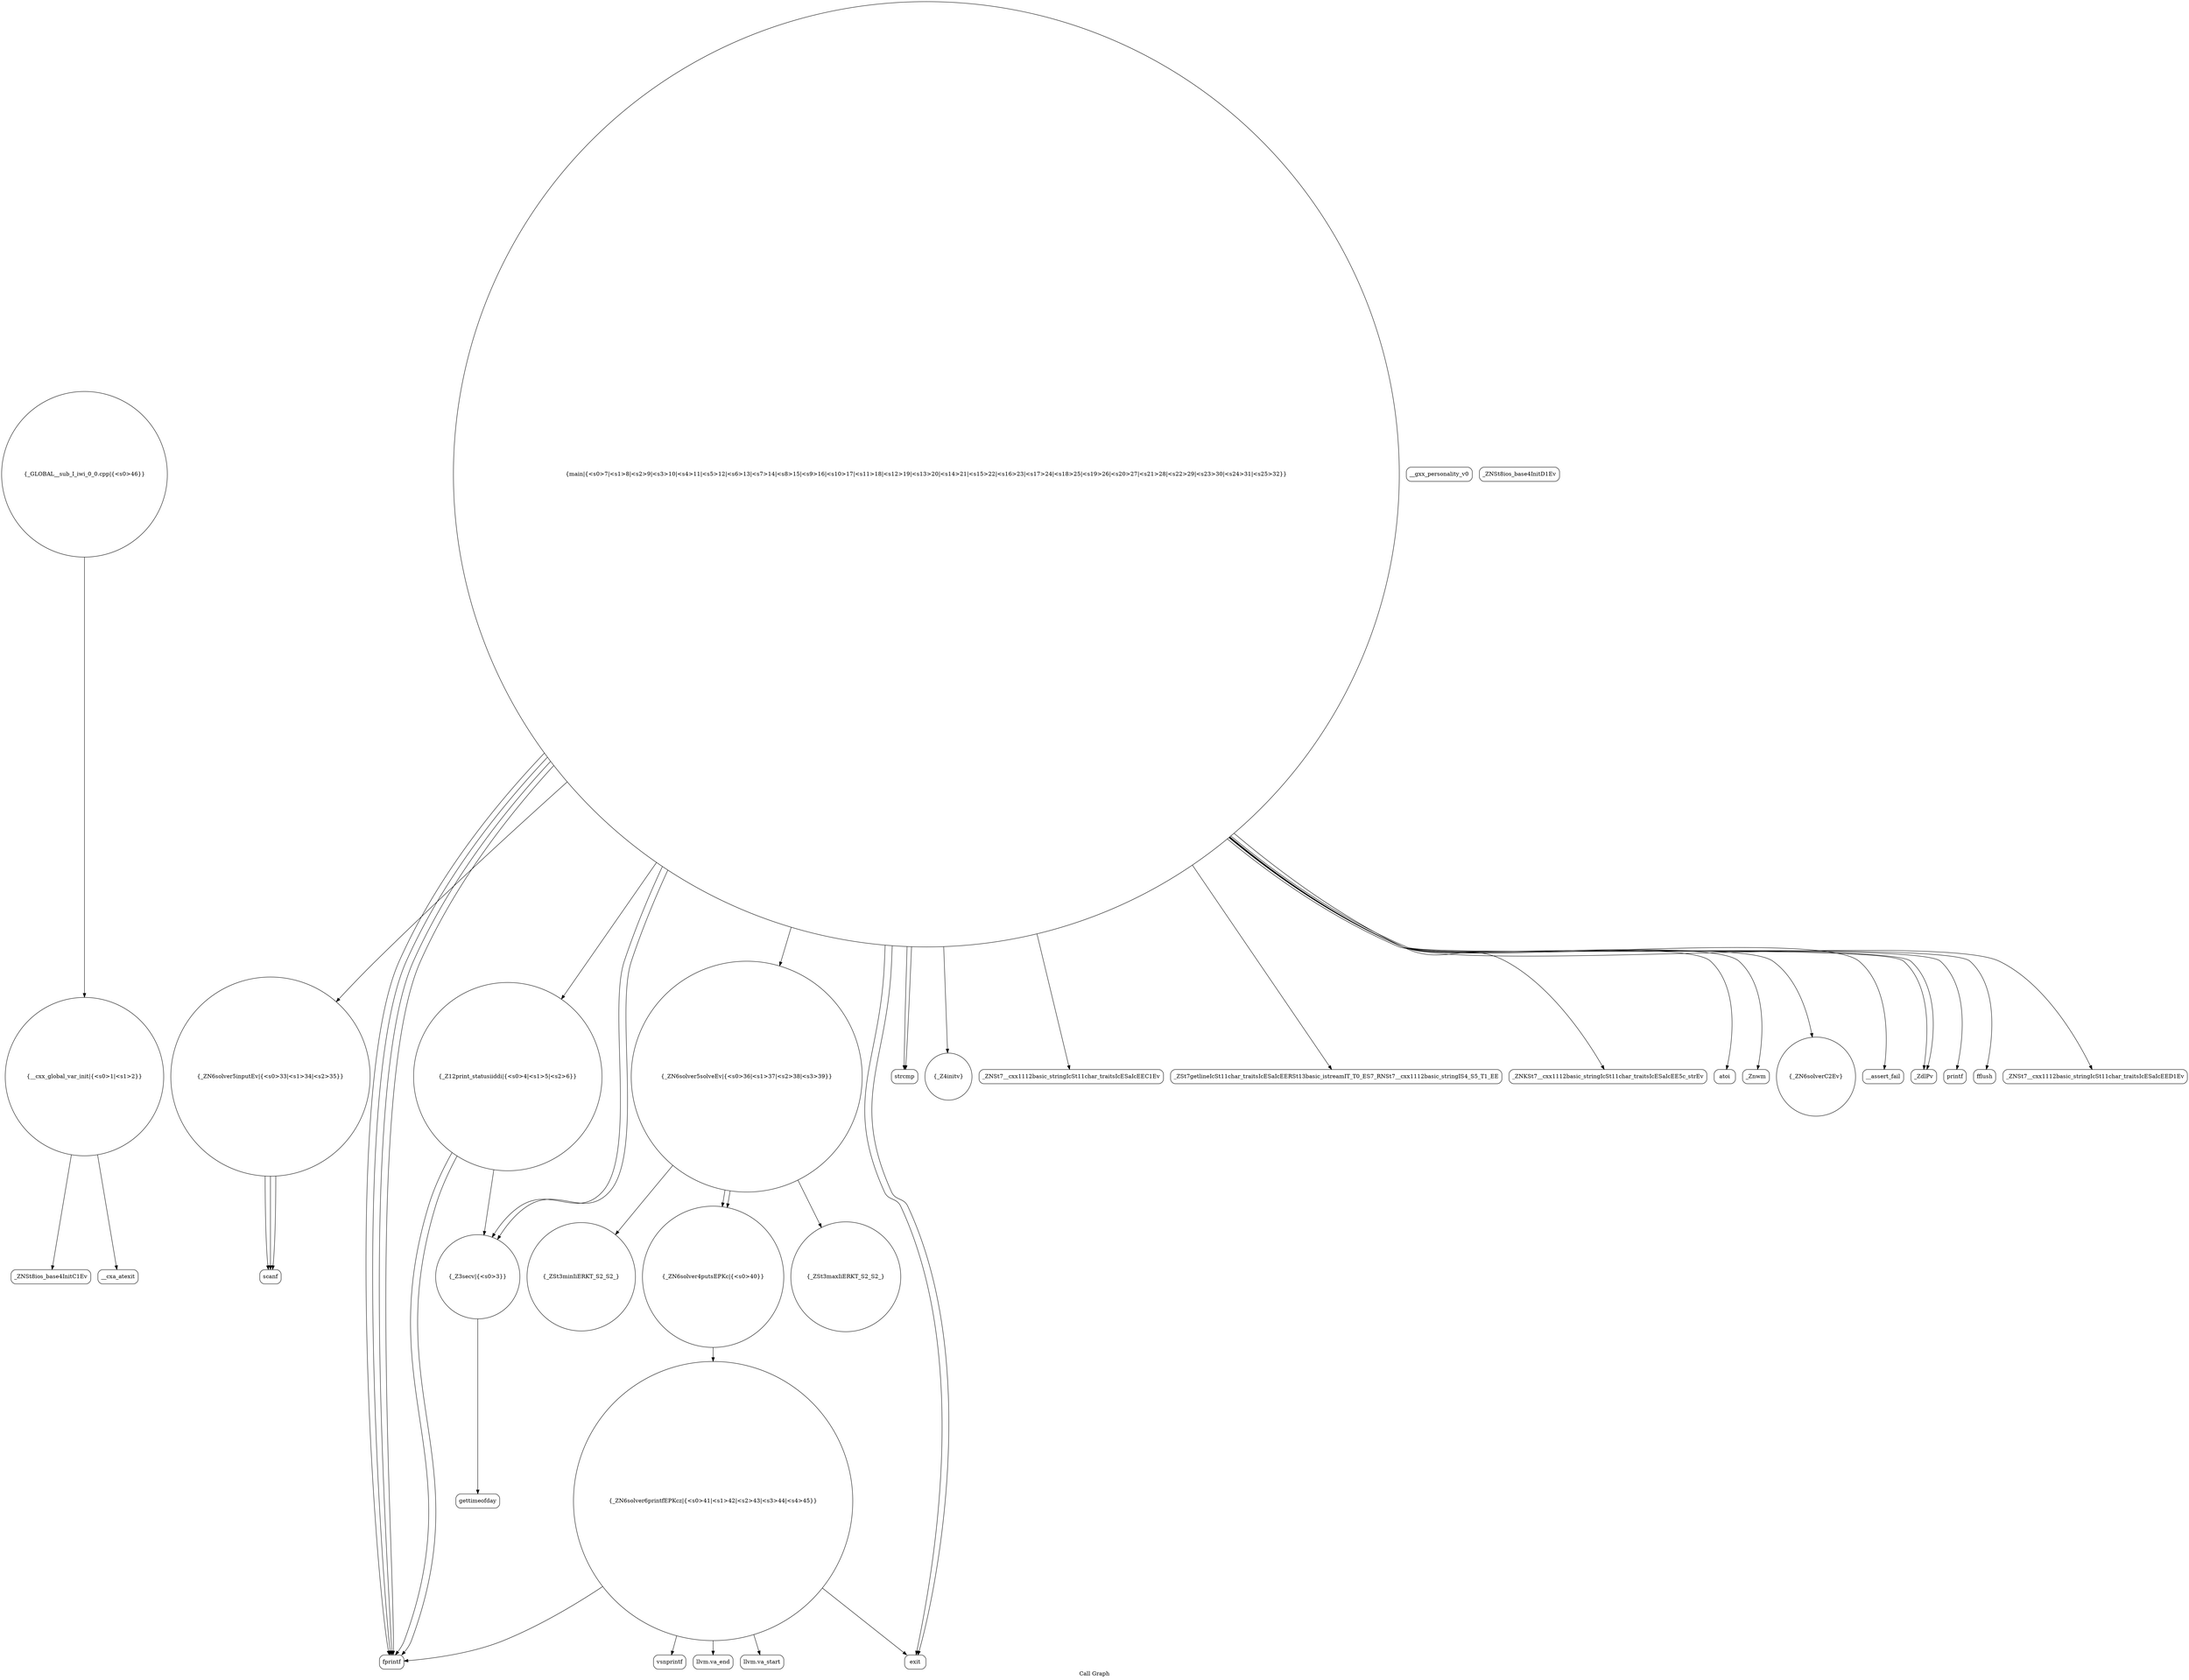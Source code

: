 digraph "Call Graph" {
	label="Call Graph";

	Node0x55d49fb26920 [shape=record,shape=circle,label="{__cxx_global_var_init|{<s0>1|<s1>2}}"];
	Node0x55d49fb26920:s0 -> Node0x55d49fb269a0[color=black];
	Node0x55d49fb26920:s1 -> Node0x55d49fbd5250[color=black];
	Node0x55d49fbd5dd0 [shape=record,shape=Mrecord,label="{scanf}"];
	Node0x55d49fbd5450 [shape=record,shape=circle,label="{_Z12print_statusiiddi|{<s0>4|<s1>5|<s2>6}}"];
	Node0x55d49fbd5450:s0 -> Node0x55d49fbd54d0[color=black];
	Node0x55d49fbd5450:s1 -> Node0x55d49fbd5350[color=black];
	Node0x55d49fbd5450:s2 -> Node0x55d49fbd54d0[color=black];
	Node0x55d49fbd6150 [shape=record,shape=Mrecord,label="{llvm.va_end}"];
	Node0x55d49fbd57d0 [shape=record,shape=Mrecord,label="{__gxx_personality_v0}"];
	Node0x55d49fbd5b50 [shape=record,shape=circle,label="{_ZN6solver5inputEv|{<s0>33|<s1>34|<s2>35}}"];
	Node0x55d49fbd5b50:s0 -> Node0x55d49fbd5dd0[color=black];
	Node0x55d49fbd5b50:s1 -> Node0x55d49fbd5dd0[color=black];
	Node0x55d49fbd5b50:s2 -> Node0x55d49fbd5dd0[color=black];
	Node0x55d49fbd51d0 [shape=record,shape=Mrecord,label="{_ZNSt8ios_base4InitD1Ev}"];
	Node0x55d49fbd5ed0 [shape=record,shape=circle,label="{_ZSt3maxIiERKT_S2_S2_}"];
	Node0x55d49fbd5550 [shape=record,shape=circle,label="{main|{<s0>7|<s1>8|<s2>9|<s3>10|<s4>11|<s5>12|<s6>13|<s7>14|<s8>15|<s9>16|<s10>17|<s11>18|<s12>19|<s13>20|<s14>21|<s15>22|<s16>23|<s17>24|<s18>25|<s19>26|<s20>27|<s21>28|<s22>29|<s23>30|<s24>31|<s25>32}}"];
	Node0x55d49fbd5550:s0 -> Node0x55d49fbd55d0[color=black];
	Node0x55d49fbd5550:s1 -> Node0x55d49fbd55d0[color=black];
	Node0x55d49fbd5550:s2 -> Node0x55d49fbd54d0[color=black];
	Node0x55d49fbd5550:s3 -> Node0x55d49fbd5650[color=black];
	Node0x55d49fbd5550:s4 -> Node0x55d49fbd5350[color=black];
	Node0x55d49fbd5550:s5 -> Node0x55d49fbd52d0[color=black];
	Node0x55d49fbd5550:s6 -> Node0x55d49fbd5350[color=black];
	Node0x55d49fbd5550:s7 -> Node0x55d49fbd54d0[color=black];
	Node0x55d49fbd5550:s8 -> Node0x55d49fbd56d0[color=black];
	Node0x55d49fbd5550:s9 -> Node0x55d49fbd5750[color=black];
	Node0x55d49fbd5550:s10 -> Node0x55d49fbd58d0[color=black];
	Node0x55d49fbd5550:s11 -> Node0x55d49fbd5850[color=black];
	Node0x55d49fbd5550:s12 -> Node0x55d49fbd54d0[color=black];
	Node0x55d49fbd5550:s13 -> Node0x55d49fbd5450[color=black];
	Node0x55d49fbd5550:s14 -> Node0x55d49fbd5950[color=black];
	Node0x55d49fbd5550:s15 -> Node0x55d49fbd59d0[color=black];
	Node0x55d49fbd5550:s16 -> Node0x55d49fbd5ad0[color=black];
	Node0x55d49fbd5550:s17 -> Node0x55d49fbd5a50[color=black];
	Node0x55d49fbd5550:s18 -> Node0x55d49fbd5b50[color=black];
	Node0x55d49fbd5550:s19 -> Node0x55d49fbd5bd0[color=black];
	Node0x55d49fbd5550:s20 -> Node0x55d49fbd5c50[color=black];
	Node0x55d49fbd5550:s21 -> Node0x55d49fbd5cd0[color=black];
	Node0x55d49fbd5550:s22 -> Node0x55d49fbd5a50[color=black];
	Node0x55d49fbd5550:s23 -> Node0x55d49fbd54d0[color=black];
	Node0x55d49fbd5550:s24 -> Node0x55d49fbd5650[color=black];
	Node0x55d49fbd5550:s25 -> Node0x55d49fbd5d50[color=black];
	Node0x55d49fbd58d0 [shape=record,shape=Mrecord,label="{_ZNKSt7__cxx1112basic_stringIcSt11char_traitsIcESaIcEE5c_strEv}"];
	Node0x55d49fbd5c50 [shape=record,shape=Mrecord,label="{printf}"];
	Node0x55d49fbd52d0 [shape=record,shape=circle,label="{_Z4initv}"];
	Node0x55d49fbd5fd0 [shape=record,shape=circle,label="{_ZN6solver6printfEPKcz|{<s0>41|<s1>42|<s2>43|<s3>44|<s4>45}}"];
	Node0x55d49fbd5fd0:s0 -> Node0x55d49fbd6050[color=black];
	Node0x55d49fbd5fd0:s1 -> Node0x55d49fbd60d0[color=black];
	Node0x55d49fbd5fd0:s2 -> Node0x55d49fbd6150[color=black];
	Node0x55d49fbd5fd0:s3 -> Node0x55d49fbd54d0[color=black];
	Node0x55d49fbd5fd0:s4 -> Node0x55d49fbd5650[color=black];
	Node0x55d49fbd5650 [shape=record,shape=Mrecord,label="{exit}"];
	Node0x55d49fbd59d0 [shape=record,shape=circle,label="{_ZN6solverC2Ev}"];
	Node0x55d49fbd5d50 [shape=record,shape=Mrecord,label="{_ZNSt7__cxx1112basic_stringIcSt11char_traitsIcESaIcEED1Ev}"];
	Node0x55d49fbd53d0 [shape=record,shape=Mrecord,label="{gettimeofday}"];
	Node0x55d49fbd60d0 [shape=record,shape=Mrecord,label="{vsnprintf}"];
	Node0x55d49fbd5750 [shape=record,shape=Mrecord,label="{_ZSt7getlineIcSt11char_traitsIcESaIcEERSt13basic_istreamIT_T0_ES7_RNSt7__cxx1112basic_stringIS4_S5_T1_EE}"];
	Node0x55d49fbd5ad0 [shape=record,shape=Mrecord,label="{__assert_fail}"];
	Node0x55d49fb269a0 [shape=record,shape=Mrecord,label="{_ZNSt8ios_base4InitC1Ev}"];
	Node0x55d49fbd5e50 [shape=record,shape=circle,label="{_ZSt3minIiERKT_S2_S2_}"];
	Node0x55d49fbd54d0 [shape=record,shape=Mrecord,label="{fprintf}"];
	Node0x55d49fbd61d0 [shape=record,shape=circle,label="{_GLOBAL__sub_I_iwi_0_0.cpp|{<s0>46}}"];
	Node0x55d49fbd61d0:s0 -> Node0x55d49fb26920[color=black];
	Node0x55d49fbd5850 [shape=record,shape=Mrecord,label="{atoi}"];
	Node0x55d49fbd5bd0 [shape=record,shape=circle,label="{_ZN6solver5solveEv|{<s0>36|<s1>37|<s2>38|<s3>39}}"];
	Node0x55d49fbd5bd0:s0 -> Node0x55d49fbd5e50[color=black];
	Node0x55d49fbd5bd0:s1 -> Node0x55d49fbd5ed0[color=black];
	Node0x55d49fbd5bd0:s2 -> Node0x55d49fbd5f50[color=black];
	Node0x55d49fbd5bd0:s3 -> Node0x55d49fbd5f50[color=black];
	Node0x55d49fbd5250 [shape=record,shape=Mrecord,label="{__cxa_atexit}"];
	Node0x55d49fbd5f50 [shape=record,shape=circle,label="{_ZN6solver4putsEPKc|{<s0>40}}"];
	Node0x55d49fbd5f50:s0 -> Node0x55d49fbd5fd0[color=black];
	Node0x55d49fbd55d0 [shape=record,shape=Mrecord,label="{strcmp}"];
	Node0x55d49fbd5950 [shape=record,shape=Mrecord,label="{_Znwm}"];
	Node0x55d49fbd5cd0 [shape=record,shape=Mrecord,label="{fflush}"];
	Node0x55d49fbd5350 [shape=record,shape=circle,label="{_Z3secv|{<s0>3}}"];
	Node0x55d49fbd5350:s0 -> Node0x55d49fbd53d0[color=black];
	Node0x55d49fbd6050 [shape=record,shape=Mrecord,label="{llvm.va_start}"];
	Node0x55d49fbd56d0 [shape=record,shape=Mrecord,label="{_ZNSt7__cxx1112basic_stringIcSt11char_traitsIcESaIcEEC1Ev}"];
	Node0x55d49fbd5a50 [shape=record,shape=Mrecord,label="{_ZdlPv}"];
}
